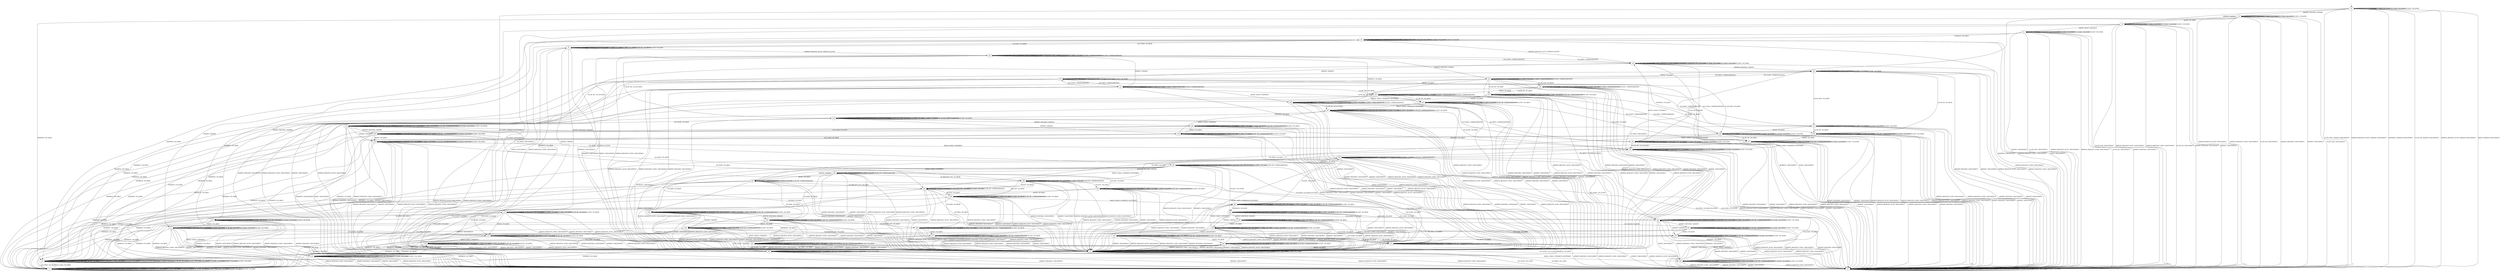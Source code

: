 digraph G {
label=""
s0
s1
s2
s3
s4
s5
s6
s7
s8
s9
s10
s11
s12
s13
s14
s15
s16
s17
s18
s19
s20
s21
s22
s23
s24
s25
s26
s27
s28
s29
s30
s31
s32
s33
s34
s35
s36
s37
s38
s39
s40
s41
s42
s43
s44
s45
s46
s47
s48
s49
s50
s51
s52
s53
s54
s55
s56
s57
s58
s59
s60
s61
s62
s63
s64
s65
s0 [label="s0"];
s0 -> s3[label="UA_PK_NOK / KEXINIT+DISCONNECT"]
s0 -> s3[label="KEX30 / KEXINIT+DISCONNECT"]
s0 -> s3[label="SERVICE_REQUEST_AUTH / KEXINIT+DISCONNECT"]
s0 -> s3[label="SERVICE_REQUEST_CONN / KEXINIT+DISCONNECT"]
s0 -> s3[label="NEWKEYS / KEXINIT+DISCONNECT"]
s0 -> s0[label="CH_REQUEST_PTY / CH_NONE"]
s0 -> s1[label="CH_OPEN / KEXINIT+DISCONNECT"]
s0 -> s0[label="CH_DATA / CH_NONE"]
s0 -> s3[label="UA_PK_OK / KEXINIT+DISCONNECT"]
s0 -> s2[label="KEXINIT_PROCEED / KEXINIT"]
s0 -> s0[label="CH_CLOSE / CH_NONE"]
s0 -> s4[label="KEXINIT / KEXINIT"]
s0 -> s0[label="CH_EOF / CH_NONE"]
s1 [label="s1"];
s1 -> s1[label="UA_PK_NOK / NO_CONN"]
s1 -> s1[label="KEX30 / NO_CONN"]
s1 -> s1[label="SERVICE_REQUEST_AUTH / NO_CONN"]
s1 -> s1[label="SERVICE_REQUEST_CONN / NO_CONN"]
s1 -> s1[label="NEWKEYS / NO_CONN"]
s1 -> s1[label="CH_REQUEST_PTY / NO_CONN"]
s1 -> s1[label="CH_OPEN / CH_MAX"]
s1 -> s1[label="CH_DATA / NO_CONN"]
s1 -> s1[label="UA_PK_OK / NO_CONN"]
s1 -> s1[label="KEXINIT_PROCEED / NO_CONN"]
s1 -> s3[label="CH_CLOSE / NO_CONN"]
s1 -> s1[label="KEXINIT / NO_CONN"]
s1 -> s1[label="CH_EOF / NO_CONN"]
s2 [label="s2"];
s2 -> s3[label="UA_PK_NOK / DISCONNECT"]
s2 -> s4[label="KEX30 / NO_RESP"]
s2 -> s3[label="SERVICE_REQUEST_AUTH / DISCONNECT"]
s2 -> s3[label="SERVICE_REQUEST_CONN / DISCONNECT"]
s2 -> s5[label="NEWKEYS / NO_RESP"]
s2 -> s2[label="CH_REQUEST_PTY / CH_NONE"]
s2 -> s1[label="CH_OPEN / DISCONNECT"]
s2 -> s2[label="CH_DATA / CH_NONE"]
s2 -> s3[label="UA_PK_OK / DISCONNECT"]
s2 -> s3[label="KEXINIT_PROCEED / DISCONNECT"]
s2 -> s2[label="CH_CLOSE / CH_NONE"]
s2 -> s3[label="KEXINIT / DISCONNECT"]
s2 -> s2[label="CH_EOF / CH_NONE"]
s3 [label="s3"];
s3 -> s3[label="UA_PK_NOK / NO_CONN"]
s3 -> s3[label="KEX30 / NO_CONN"]
s3 -> s3[label="SERVICE_REQUEST_AUTH / NO_CONN"]
s3 -> s3[label="SERVICE_REQUEST_CONN / NO_CONN"]
s3 -> s3[label="NEWKEYS / NO_CONN"]
s3 -> s3[label="CH_REQUEST_PTY / CH_NONE"]
s3 -> s1[label="CH_OPEN / NO_CONN"]
s3 -> s3[label="CH_DATA / CH_NONE"]
s3 -> s3[label="UA_PK_OK / NO_CONN"]
s3 -> s3[label="KEXINIT_PROCEED / NO_CONN"]
s3 -> s3[label="CH_CLOSE / CH_NONE"]
s3 -> s3[label="KEXINIT / NO_CONN"]
s3 -> s3[label="CH_EOF / CH_NONE"]
s4 [label="s4"];
s4 -> s3[label="UA_PK_NOK / DISCONNECT"]
s4 -> s6[label="KEX30 / KEX31+NEWKEYS"]
s4 -> s3[label="SERVICE_REQUEST_AUTH / DISCONNECT"]
s4 -> s3[label="SERVICE_REQUEST_CONN / DISCONNECT"]
s4 -> s5[label="NEWKEYS / NO_RESP"]
s4 -> s4[label="CH_REQUEST_PTY / CH_NONE"]
s4 -> s1[label="CH_OPEN / DISCONNECT"]
s4 -> s4[label="CH_DATA / CH_NONE"]
s4 -> s3[label="UA_PK_OK / DISCONNECT"]
s4 -> s3[label="KEXINIT_PROCEED / DISCONNECT"]
s4 -> s4[label="CH_CLOSE / CH_NONE"]
s4 -> s3[label="KEXINIT / DISCONNECT"]
s4 -> s4[label="CH_EOF / CH_NONE"]
s5 [label="s5"];
s5 -> s5[label="UA_PK_NOK / NO_RESP"]
s5 -> s5[label="KEX30 / NO_RESP"]
s5 -> s5[label="SERVICE_REQUEST_AUTH / NO_RESP"]
s5 -> s5[label="SERVICE_REQUEST_CONN / NO_RESP"]
s5 -> s5[label="NEWKEYS / NO_RESP"]
s5 -> s5[label="CH_REQUEST_PTY / CH_NONE"]
s5 -> s7[label="CH_OPEN / NO_RESP"]
s5 -> s5[label="CH_DATA / CH_NONE"]
s5 -> s5[label="UA_PK_OK / NO_RESP"]
s5 -> s5[label="KEXINIT_PROCEED / NO_RESP"]
s5 -> s5[label="CH_CLOSE / CH_NONE"]
s5 -> s5[label="KEXINIT / NO_RESP"]
s5 -> s5[label="CH_EOF / CH_NONE"]
s6 [label="s6"];
s6 -> s3[label="UA_PK_NOK / DISCONNECT"]
s6 -> s6[label="KEX30 / NO_RESP"]
s6 -> s3[label="SERVICE_REQUEST_AUTH / DISCONNECT"]
s6 -> s3[label="SERVICE_REQUEST_CONN / DISCONNECT"]
s6 -> s8[label="NEWKEYS / NO_RESP"]
s6 -> s6[label="CH_REQUEST_PTY / CH_NONE"]
s6 -> s1[label="CH_OPEN / DISCONNECT"]
s6 -> s6[label="CH_DATA / CH_NONE"]
s6 -> s3[label="UA_PK_OK / DISCONNECT"]
s6 -> s3[label="KEXINIT_PROCEED / DISCONNECT"]
s6 -> s6[label="CH_CLOSE / CH_NONE"]
s6 -> s3[label="KEXINIT / DISCONNECT"]
s6 -> s6[label="CH_EOF / CH_NONE"]
s7 [label="s7"];
s7 -> s7[label="UA_PK_NOK / NO_RESP"]
s7 -> s7[label="KEX30 / NO_RESP"]
s7 -> s7[label="SERVICE_REQUEST_AUTH / NO_RESP"]
s7 -> s7[label="SERVICE_REQUEST_CONN / NO_RESP"]
s7 -> s7[label="NEWKEYS / NO_RESP"]
s7 -> s7[label="CH_REQUEST_PTY / NO_RESP"]
s7 -> s7[label="CH_OPEN / CH_MAX"]
s7 -> s7[label="CH_DATA / NO_RESP"]
s7 -> s7[label="UA_PK_OK / NO_RESP"]
s7 -> s7[label="KEXINIT_PROCEED / NO_RESP"]
s7 -> s5[label="CH_CLOSE / NO_RESP"]
s7 -> s7[label="KEXINIT / NO_RESP"]
s7 -> s7[label="CH_EOF / NO_RESP"]
s8 [label="s8"];
s8 -> s8[label="UA_PK_NOK / NO_RESP"]
s8 -> s3[label="KEX30 / DISCONNECT"]
s8 -> s12[label="SERVICE_REQUEST_AUTH / SERVICE_ACCEPT"]
s8 -> s3[label="SERVICE_REQUEST_CONN / DISCONNECT"]
s8 -> s3[label="NEWKEYS / DISCONNECT"]
s8 -> s8[label="CH_REQUEST_PTY / CH_NONE"]
s8 -> s9[label="CH_OPEN / NO_RESP"]
s8 -> s8[label="CH_DATA / CH_NONE"]
s8 -> s8[label="UA_PK_OK / NO_RESP"]
s8 -> s10[label="KEXINIT_PROCEED / KEXINIT"]
s8 -> s8[label="CH_CLOSE / CH_NONE"]
s8 -> s11[label="KEXINIT / KEXINIT"]
s8 -> s8[label="CH_EOF / CH_NONE"]
s9 [label="s9"];
s9 -> s9[label="UA_PK_NOK / NO_RESP"]
s9 -> s1[label="KEX30 / DISCONNECT"]
s9 -> s15[label="SERVICE_REQUEST_AUTH / SERVICE_ACCEPT"]
s9 -> s1[label="SERVICE_REQUEST_CONN / DISCONNECT"]
s9 -> s1[label="NEWKEYS / DISCONNECT"]
s9 -> s9[label="CH_REQUEST_PTY / NO_RESP"]
s9 -> s9[label="CH_OPEN / CH_MAX"]
s9 -> s9[label="CH_DATA / NO_RESP"]
s9 -> s9[label="UA_PK_OK / NO_RESP"]
s9 -> s13[label="KEXINIT_PROCEED / KEXINIT"]
s9 -> s8[label="CH_CLOSE / NO_RESP"]
s9 -> s14[label="KEXINIT / KEXINIT"]
s9 -> s9[label="CH_EOF / NO_RESP"]
s10 [label="s10"];
s10 -> s10[label="UA_PK_NOK / NO_RESP"]
s10 -> s11[label="KEX30 / NO_RESP"]
s10 -> s3[label="SERVICE_REQUEST_AUTH / DISCONNECT"]
s10 -> s3[label="SERVICE_REQUEST_CONN / DISCONNECT"]
s10 -> s5[label="NEWKEYS / NO_RESP"]
s10 -> s10[label="CH_REQUEST_PTY / CH_NONE"]
s10 -> s13[label="CH_OPEN / NO_RESP"]
s10 -> s10[label="CH_DATA / CH_NONE"]
s10 -> s10[label="UA_PK_OK / NO_RESP"]
s10 -> s3[label="KEXINIT_PROCEED / DISCONNECT"]
s10 -> s10[label="CH_CLOSE / CH_NONE"]
s10 -> s3[label="KEXINIT / DISCONNECT"]
s10 -> s10[label="CH_EOF / CH_NONE"]
s11 [label="s11"];
s11 -> s11[label="UA_PK_NOK / NO_RESP"]
s11 -> s16[label="KEX30 / KEX31+NEWKEYS"]
s11 -> s3[label="SERVICE_REQUEST_AUTH / DISCONNECT"]
s11 -> s3[label="SERVICE_REQUEST_CONN / DISCONNECT"]
s11 -> s5[label="NEWKEYS / NO_RESP"]
s11 -> s11[label="CH_REQUEST_PTY / CH_NONE"]
s11 -> s14[label="CH_OPEN / NO_RESP"]
s11 -> s11[label="CH_DATA / CH_NONE"]
s11 -> s11[label="UA_PK_OK / NO_RESP"]
s11 -> s3[label="KEXINIT_PROCEED / DISCONNECT"]
s11 -> s11[label="CH_CLOSE / CH_NONE"]
s11 -> s3[label="KEXINIT / DISCONNECT"]
s11 -> s11[label="CH_EOF / CH_NONE"]
s12 [label="s12"];
s12 -> s12[label="UA_PK_NOK / UA_FAILURE"]
s12 -> s3[label="KEX30 / DISCONNECT"]
s12 -> s12[label="SERVICE_REQUEST_AUTH / SERVICE_ACCEPT"]
s12 -> s3[label="SERVICE_REQUEST_CONN / DISCONNECT"]
s12 -> s3[label="NEWKEYS / DISCONNECT"]
s12 -> s12[label="CH_REQUEST_PTY / CH_NONE"]
s12 -> s15[label="CH_OPEN / UNIMPLEMENTED"]
s12 -> s12[label="CH_DATA / CH_NONE"]
s12 -> s17[label="UA_PK_OK / UA_SUCCESS"]
s12 -> s18[label="KEXINIT_PROCEED / KEXINIT"]
s12 -> s12[label="CH_CLOSE / CH_NONE"]
s12 -> s19[label="KEXINIT / KEXINIT"]
s12 -> s12[label="CH_EOF / CH_NONE"]
s13 [label="s13"];
s13 -> s13[label="UA_PK_NOK / NO_RESP"]
s13 -> s14[label="KEX30 / NO_RESP"]
s13 -> s1[label="SERVICE_REQUEST_AUTH / DISCONNECT"]
s13 -> s1[label="SERVICE_REQUEST_CONN / DISCONNECT"]
s13 -> s7[label="NEWKEYS / NO_RESP"]
s13 -> s13[label="CH_REQUEST_PTY / NO_RESP"]
s13 -> s13[label="CH_OPEN / CH_MAX"]
s13 -> s13[label="CH_DATA / NO_RESP"]
s13 -> s13[label="UA_PK_OK / NO_RESP"]
s13 -> s1[label="KEXINIT_PROCEED / DISCONNECT"]
s13 -> s10[label="CH_CLOSE / NO_RESP"]
s13 -> s1[label="KEXINIT / DISCONNECT"]
s13 -> s13[label="CH_EOF / NO_RESP"]
s14 [label="s14"];
s14 -> s14[label="UA_PK_NOK / NO_RESP"]
s14 -> s20[label="KEX30 / KEX31+NEWKEYS"]
s14 -> s1[label="SERVICE_REQUEST_AUTH / DISCONNECT"]
s14 -> s1[label="SERVICE_REQUEST_CONN / DISCONNECT"]
s14 -> s7[label="NEWKEYS / NO_RESP"]
s14 -> s14[label="CH_REQUEST_PTY / NO_RESP"]
s14 -> s14[label="CH_OPEN / CH_MAX"]
s14 -> s14[label="CH_DATA / NO_RESP"]
s14 -> s14[label="UA_PK_OK / NO_RESP"]
s14 -> s1[label="KEXINIT_PROCEED / DISCONNECT"]
s14 -> s11[label="CH_CLOSE / NO_RESP"]
s14 -> s1[label="KEXINIT / DISCONNECT"]
s14 -> s14[label="CH_EOF / NO_RESP"]
s15 [label="s15"];
s15 -> s15[label="UA_PK_NOK / UA_FAILURE"]
s15 -> s1[label="KEX30 / DISCONNECT"]
s15 -> s15[label="SERVICE_REQUEST_AUTH / SERVICE_ACCEPT"]
s15 -> s1[label="SERVICE_REQUEST_CONN / DISCONNECT"]
s15 -> s1[label="NEWKEYS / DISCONNECT"]
s15 -> s15[label="CH_REQUEST_PTY / UNIMPLEMENTED"]
s15 -> s15[label="CH_OPEN / CH_MAX"]
s15 -> s15[label="CH_DATA / UNIMPLEMENTED"]
s15 -> s22[label="UA_PK_OK / UA_SUCCESS"]
s15 -> s23[label="KEXINIT_PROCEED / KEXINIT"]
s15 -> s12[label="CH_CLOSE / UNIMPLEMENTED"]
s15 -> s21[label="KEXINIT / KEXINIT"]
s15 -> s15[label="CH_EOF / UNIMPLEMENTED"]
s16 [label="s16"];
s16 -> s16[label="UA_PK_NOK / NO_RESP"]
s16 -> s16[label="KEX30 / NO_RESP"]
s16 -> s3[label="SERVICE_REQUEST_AUTH / DISCONNECT"]
s16 -> s3[label="SERVICE_REQUEST_CONN / DISCONNECT"]
s16 -> s8[label="NEWKEYS / NO_RESP"]
s16 -> s16[label="CH_REQUEST_PTY / CH_NONE"]
s16 -> s20[label="CH_OPEN / NO_RESP"]
s16 -> s16[label="CH_DATA / CH_NONE"]
s16 -> s16[label="UA_PK_OK / NO_RESP"]
s16 -> s3[label="KEXINIT_PROCEED / DISCONNECT"]
s16 -> s16[label="CH_CLOSE / CH_NONE"]
s16 -> s3[label="KEXINIT / DISCONNECT"]
s16 -> s16[label="CH_EOF / CH_NONE"]
s17 [label="s17"];
s17 -> s17[label="UA_PK_NOK / UNIMPLEMENTED"]
s17 -> s3[label="KEX30 / DISCONNECT"]
s17 -> s17[label="SERVICE_REQUEST_AUTH / SERVICE_ACCEPT"]
s17 -> s3[label="SERVICE_REQUEST_CONN / DISCONNECT"]
s17 -> s3[label="NEWKEYS / DISCONNECT"]
s17 -> s17[label="CH_REQUEST_PTY / CH_NONE"]
s17 -> s25[label="CH_OPEN / CH_OPEN_SUCCESS"]
s17 -> s17[label="CH_DATA / CH_NONE"]
s17 -> s17[label="UA_PK_OK / UNIMPLEMENTED"]
s17 -> s26[label="KEXINIT_PROCEED / KEXINIT"]
s17 -> s17[label="CH_CLOSE / CH_NONE"]
s17 -> s24[label="KEXINIT / KEXINIT"]
s17 -> s17[label="CH_EOF / CH_NONE"]
s18 [label="s18"];
s18 -> s27[label="UA_PK_NOK / NO_RESP"]
s18 -> s19[label="KEX30 / NO_RESP"]
s18 -> s3[label="SERVICE_REQUEST_AUTH / DISCONNECT"]
s18 -> s3[label="SERVICE_REQUEST_CONN / DISCONNECT"]
s18 -> s5[label="NEWKEYS / NO_RESP"]
s18 -> s18[label="CH_REQUEST_PTY / CH_NONE"]
s18 -> s23[label="CH_OPEN / UNIMPLEMENTED"]
s18 -> s18[label="CH_DATA / CH_NONE"]
s18 -> s28[label="UA_PK_OK / NO_RESP"]
s18 -> s3[label="KEXINIT_PROCEED / DISCONNECT"]
s18 -> s18[label="CH_CLOSE / CH_NONE"]
s18 -> s3[label="KEXINIT / DISCONNECT"]
s18 -> s18[label="CH_EOF / CH_NONE"]
s19 [label="s19"];
s19 -> s29[label="UA_PK_NOK / NO_RESP"]
s19 -> s30[label="KEX30 / KEX31+NEWKEYS"]
s19 -> s3[label="SERVICE_REQUEST_AUTH / DISCONNECT"]
s19 -> s3[label="SERVICE_REQUEST_CONN / DISCONNECT"]
s19 -> s5[label="NEWKEYS / NO_RESP"]
s19 -> s19[label="CH_REQUEST_PTY / CH_NONE"]
s19 -> s21[label="CH_OPEN / UNIMPLEMENTED"]
s19 -> s19[label="CH_DATA / CH_NONE"]
s19 -> s31[label="UA_PK_OK / NO_RESP"]
s19 -> s3[label="KEXINIT_PROCEED / DISCONNECT"]
s19 -> s19[label="CH_CLOSE / CH_NONE"]
s19 -> s3[label="KEXINIT / DISCONNECT"]
s19 -> s19[label="CH_EOF / CH_NONE"]
s20 [label="s20"];
s20 -> s20[label="UA_PK_NOK / NO_RESP"]
s20 -> s20[label="KEX30 / NO_RESP"]
s20 -> s1[label="SERVICE_REQUEST_AUTH / DISCONNECT"]
s20 -> s1[label="SERVICE_REQUEST_CONN / DISCONNECT"]
s20 -> s9[label="NEWKEYS / NO_RESP"]
s20 -> s20[label="CH_REQUEST_PTY / NO_RESP"]
s20 -> s20[label="CH_OPEN / CH_MAX"]
s20 -> s20[label="CH_DATA / NO_RESP"]
s20 -> s20[label="UA_PK_OK / NO_RESP"]
s20 -> s1[label="KEXINIT_PROCEED / DISCONNECT"]
s20 -> s16[label="CH_CLOSE / NO_RESP"]
s20 -> s1[label="KEXINIT / DISCONNECT"]
s20 -> s20[label="CH_EOF / NO_RESP"]
s21 [label="s21"];
s21 -> s33[label="UA_PK_NOK / NO_RESP"]
s21 -> s34[label="KEX30 / KEX31+NEWKEYS"]
s21 -> s1[label="SERVICE_REQUEST_AUTH / DISCONNECT"]
s21 -> s1[label="SERVICE_REQUEST_CONN / DISCONNECT"]
s21 -> s7[label="NEWKEYS / NO_RESP"]
s21 -> s21[label="CH_REQUEST_PTY / UNIMPLEMENTED"]
s21 -> s21[label="CH_OPEN / CH_MAX"]
s21 -> s21[label="CH_DATA / UNIMPLEMENTED"]
s21 -> s32[label="UA_PK_OK / NO_RESP"]
s21 -> s1[label="KEXINIT_PROCEED / DISCONNECT"]
s21 -> s19[label="CH_CLOSE / UNIMPLEMENTED"]
s21 -> s1[label="KEXINIT / DISCONNECT"]
s21 -> s21[label="CH_EOF / UNIMPLEMENTED"]
s22 [label="s22"];
s22 -> s22[label="UA_PK_NOK / UNIMPLEMENTED"]
s22 -> s1[label="KEX30 / DISCONNECT"]
s22 -> s22[label="SERVICE_REQUEST_AUTH / SERVICE_ACCEPT"]
s22 -> s1[label="SERVICE_REQUEST_CONN / DISCONNECT"]
s22 -> s1[label="NEWKEYS / DISCONNECT"]
s22 -> s22[label="CH_REQUEST_PTY / NO_RESP"]
s22 -> s22[label="CH_OPEN / CH_MAX"]
s22 -> s22[label="CH_DATA / NO_RESP"]
s22 -> s22[label="UA_PK_OK / UNIMPLEMENTED"]
s22 -> s36[label="KEXINIT_PROCEED / KEXINIT"]
s22 -> s17[label="CH_CLOSE / NO_RESP"]
s22 -> s35[label="KEXINIT / KEXINIT"]
s22 -> s22[label="CH_EOF / NO_RESP"]
s23 [label="s23"];
s23 -> s38[label="UA_PK_NOK / NO_RESP"]
s23 -> s21[label="KEX30 / NO_RESP"]
s23 -> s1[label="SERVICE_REQUEST_AUTH / DISCONNECT"]
s23 -> s1[label="SERVICE_REQUEST_CONN / DISCONNECT"]
s23 -> s7[label="NEWKEYS / NO_RESP"]
s23 -> s23[label="CH_REQUEST_PTY / UNIMPLEMENTED"]
s23 -> s23[label="CH_OPEN / CH_MAX"]
s23 -> s23[label="CH_DATA / UNIMPLEMENTED"]
s23 -> s37[label="UA_PK_OK / NO_RESP"]
s23 -> s1[label="KEXINIT_PROCEED / DISCONNECT"]
s23 -> s18[label="CH_CLOSE / UNIMPLEMENTED"]
s23 -> s1[label="KEXINIT / DISCONNECT"]
s23 -> s23[label="CH_EOF / UNIMPLEMENTED"]
s24 [label="s24"];
s24 -> s24[label="UA_PK_NOK / UNIMPLEMENTED"]
s24 -> s39[label="KEX30 / KEX31+NEWKEYS"]
s24 -> s3[label="SERVICE_REQUEST_AUTH / DISCONNECT"]
s24 -> s3[label="SERVICE_REQUEST_CONN / DISCONNECT"]
s24 -> s5[label="NEWKEYS / NO_RESP"]
s24 -> s24[label="CH_REQUEST_PTY / CH_NONE"]
s24 -> s40[label="CH_OPEN / NO_RESP"]
s24 -> s24[label="CH_DATA / CH_NONE"]
s24 -> s24[label="UA_PK_OK / UNIMPLEMENTED"]
s24 -> s3[label="KEXINIT_PROCEED / DISCONNECT"]
s24 -> s24[label="CH_CLOSE / CH_NONE"]
s24 -> s3[label="KEXINIT / DISCONNECT"]
s24 -> s24[label="CH_EOF / CH_NONE"]
s25 [label="s25"];
s25 -> s25[label="UA_PK_NOK / UNIMPLEMENTED"]
s25 -> s1[label="KEX30 / DISCONNECT"]
s25 -> s25[label="SERVICE_REQUEST_AUTH / SERVICE_ACCEPT"]
s25 -> s1[label="SERVICE_REQUEST_CONN / DISCONNECT"]
s25 -> s1[label="NEWKEYS / DISCONNECT"]
s25 -> s25[label="CH_REQUEST_PTY / CH_SUCCESS"]
s25 -> s25[label="CH_OPEN / CH_MAX"]
s25 -> s41[label="CH_DATA / NO_RESP"]
s25 -> s25[label="UA_PK_OK / UNIMPLEMENTED"]
s25 -> s43[label="KEXINIT_PROCEED / KEXINIT"]
s25 -> s42[label="CH_CLOSE / CH_CLOSE"]
s25 -> s45[label="KEXINIT / KEXINIT"]
s25 -> s44[label="CH_EOF / CH_CLOSE"]
s26 [label="s26"];
s26 -> s26[label="UA_PK_NOK / UNIMPLEMENTED"]
s26 -> s24[label="KEX30 / NO_RESP"]
s26 -> s3[label="SERVICE_REQUEST_AUTH / DISCONNECT"]
s26 -> s3[label="SERVICE_REQUEST_CONN / DISCONNECT"]
s26 -> s5[label="NEWKEYS / NO_RESP"]
s26 -> s26[label="CH_REQUEST_PTY / CH_NONE"]
s26 -> s46[label="CH_OPEN / NO_RESP"]
s26 -> s26[label="CH_DATA / CH_NONE"]
s26 -> s26[label="UA_PK_OK / UNIMPLEMENTED"]
s26 -> s3[label="KEXINIT_PROCEED / DISCONNECT"]
s26 -> s26[label="CH_CLOSE / CH_NONE"]
s26 -> s3[label="KEXINIT / DISCONNECT"]
s26 -> s26[label="CH_EOF / CH_NONE"]
s27 [label="s27"];
s27 -> s27[label="UA_PK_NOK / NO_RESP"]
s27 -> s29[label="KEX30 / NO_RESP"]
s27 -> s3[label="SERVICE_REQUEST_AUTH / DISCONNECT"]
s27 -> s3[label="SERVICE_REQUEST_CONN / DISCONNECT"]
s27 -> s5[label="NEWKEYS / NO_RESP"]
s27 -> s27[label="CH_REQUEST_PTY / CH_NONE"]
s27 -> s38[label="CH_OPEN / UNIMPLEMENTED"]
s27 -> s27[label="CH_DATA / CH_NONE"]
s27 -> s28[label="UA_PK_OK / NO_RESP"]
s27 -> s3[label="KEXINIT_PROCEED / DISCONNECT"]
s27 -> s27[label="CH_CLOSE / CH_NONE"]
s27 -> s3[label="KEXINIT / DISCONNECT"]
s27 -> s27[label="CH_EOF / CH_NONE"]
s28 [label="s28"];
s28 -> s28[label="UA_PK_NOK / UNIMPLEMENTED"]
s28 -> s31[label="KEX30 / NO_RESP"]
s28 -> s3[label="SERVICE_REQUEST_AUTH / DISCONNECT"]
s28 -> s3[label="SERVICE_REQUEST_CONN / DISCONNECT"]
s28 -> s5[label="NEWKEYS / NO_RESP"]
s28 -> s28[label="CH_REQUEST_PTY / CH_NONE"]
s28 -> s46[label="CH_OPEN / NO_RESP"]
s28 -> s28[label="CH_DATA / CH_NONE"]
s28 -> s28[label="UA_PK_OK / UNIMPLEMENTED"]
s28 -> s3[label="KEXINIT_PROCEED / DISCONNECT"]
s28 -> s28[label="CH_CLOSE / CH_NONE"]
s28 -> s3[label="KEXINIT / DISCONNECT"]
s28 -> s28[label="CH_EOF / CH_NONE"]
s29 [label="s29"];
s29 -> s29[label="UA_PK_NOK / NO_RESP"]
s29 -> s30[label="KEX30 / KEX31+NEWKEYS+BUFFERED"]
s29 -> s3[label="SERVICE_REQUEST_AUTH / DISCONNECT"]
s29 -> s3[label="SERVICE_REQUEST_CONN / DISCONNECT"]
s29 -> s5[label="NEWKEYS / NO_RESP"]
s29 -> s29[label="CH_REQUEST_PTY / CH_NONE"]
s29 -> s33[label="CH_OPEN / UNIMPLEMENTED"]
s29 -> s29[label="CH_DATA / CH_NONE"]
s29 -> s31[label="UA_PK_OK / NO_RESP"]
s29 -> s3[label="KEXINIT_PROCEED / DISCONNECT"]
s29 -> s29[label="CH_CLOSE / CH_NONE"]
s29 -> s3[label="KEXINIT / DISCONNECT"]
s29 -> s29[label="CH_EOF / CH_NONE"]
s30 [label="s30"];
s30 -> s30[label="UA_PK_NOK / UA_FAILURE"]
s30 -> s30[label="KEX30 / NO_RESP"]
s30 -> s3[label="SERVICE_REQUEST_AUTH / DISCONNECT"]
s30 -> s3[label="SERVICE_REQUEST_CONN / DISCONNECT"]
s30 -> s12[label="NEWKEYS / NO_RESP"]
s30 -> s30[label="CH_REQUEST_PTY / CH_NONE"]
s30 -> s34[label="CH_OPEN / UNIMPLEMENTED"]
s30 -> s30[label="CH_DATA / CH_NONE"]
s30 -> s39[label="UA_PK_OK / UA_SUCCESS"]
s30 -> s3[label="KEXINIT_PROCEED / DISCONNECT"]
s30 -> s30[label="CH_CLOSE / CH_NONE"]
s30 -> s3[label="KEXINIT / DISCONNECT"]
s30 -> s30[label="CH_EOF / CH_NONE"]
s31 [label="s31"];
s31 -> s31[label="UA_PK_NOK / UNIMPLEMENTED"]
s31 -> s39[label="KEX30 / KEX31+NEWKEYS+BUFFERED"]
s31 -> s3[label="SERVICE_REQUEST_AUTH / DISCONNECT"]
s31 -> s3[label="SERVICE_REQUEST_CONN / DISCONNECT"]
s31 -> s5[label="NEWKEYS / NO_RESP"]
s31 -> s31[label="CH_REQUEST_PTY / CH_NONE"]
s31 -> s40[label="CH_OPEN / NO_RESP"]
s31 -> s31[label="CH_DATA / CH_NONE"]
s31 -> s31[label="UA_PK_OK / UNIMPLEMENTED"]
s31 -> s3[label="KEXINIT_PROCEED / DISCONNECT"]
s31 -> s31[label="CH_CLOSE / CH_NONE"]
s31 -> s3[label="KEXINIT / DISCONNECT"]
s31 -> s31[label="CH_EOF / CH_NONE"]
s32 [label="s32"];
s32 -> s32[label="UA_PK_NOK / UNIMPLEMENTED"]
s32 -> s47[label="KEX30 / KEX31+NEWKEYS+BUFFERED"]
s32 -> s1[label="SERVICE_REQUEST_AUTH / DISCONNECT"]
s32 -> s1[label="SERVICE_REQUEST_CONN / DISCONNECT"]
s32 -> s7[label="NEWKEYS / NO_RESP"]
s32 -> s32[label="CH_REQUEST_PTY / NO_RESP"]
s32 -> s32[label="CH_OPEN / CH_MAX"]
s32 -> s32[label="CH_DATA / NO_RESP"]
s32 -> s32[label="UA_PK_OK / UNIMPLEMENTED"]
s32 -> s1[label="KEXINIT_PROCEED / DISCONNECT"]
s32 -> s31[label="CH_CLOSE / NO_RESP"]
s32 -> s1[label="KEXINIT / DISCONNECT"]
s32 -> s32[label="CH_EOF / NO_RESP"]
s33 [label="s33"];
s33 -> s33[label="UA_PK_NOK / NO_RESP"]
s33 -> s34[label="KEX30 / KEX31+NEWKEYS+BUFFERED"]
s33 -> s1[label="SERVICE_REQUEST_AUTH / DISCONNECT"]
s33 -> s1[label="SERVICE_REQUEST_CONN / DISCONNECT"]
s33 -> s7[label="NEWKEYS / NO_RESP"]
s33 -> s33[label="CH_REQUEST_PTY / UNIMPLEMENTED"]
s33 -> s33[label="CH_OPEN / CH_MAX"]
s33 -> s33[label="CH_DATA / UNIMPLEMENTED"]
s33 -> s32[label="UA_PK_OK / NO_RESP"]
s33 -> s1[label="KEXINIT_PROCEED / DISCONNECT"]
s33 -> s29[label="CH_CLOSE / UNIMPLEMENTED"]
s33 -> s1[label="KEXINIT / DISCONNECT"]
s33 -> s33[label="CH_EOF / UNIMPLEMENTED"]
s34 [label="s34"];
s34 -> s34[label="UA_PK_NOK / UA_FAILURE"]
s34 -> s34[label="KEX30 / NO_RESP"]
s34 -> s1[label="SERVICE_REQUEST_AUTH / DISCONNECT"]
s34 -> s1[label="SERVICE_REQUEST_CONN / DISCONNECT"]
s34 -> s15[label="NEWKEYS / NO_RESP"]
s34 -> s34[label="CH_REQUEST_PTY / UNIMPLEMENTED"]
s34 -> s34[label="CH_OPEN / CH_MAX"]
s34 -> s34[label="CH_DATA / UNIMPLEMENTED"]
s34 -> s47[label="UA_PK_OK / UA_SUCCESS"]
s34 -> s1[label="KEXINIT_PROCEED / DISCONNECT"]
s34 -> s30[label="CH_CLOSE / UNIMPLEMENTED"]
s34 -> s1[label="KEXINIT / DISCONNECT"]
s34 -> s34[label="CH_EOF / UNIMPLEMENTED"]
s35 [label="s35"];
s35 -> s35[label="UA_PK_NOK / UNIMPLEMENTED"]
s35 -> s47[label="KEX30 / KEX31+NEWKEYS"]
s35 -> s1[label="SERVICE_REQUEST_AUTH / DISCONNECT"]
s35 -> s1[label="SERVICE_REQUEST_CONN / DISCONNECT"]
s35 -> s7[label="NEWKEYS / NO_RESP"]
s35 -> s35[label="CH_REQUEST_PTY / NO_RESP"]
s35 -> s35[label="CH_OPEN / CH_MAX"]
s35 -> s35[label="CH_DATA / NO_RESP"]
s35 -> s35[label="UA_PK_OK / UNIMPLEMENTED"]
s35 -> s1[label="KEXINIT_PROCEED / DISCONNECT"]
s35 -> s24[label="CH_CLOSE / NO_RESP"]
s35 -> s1[label="KEXINIT / DISCONNECT"]
s35 -> s35[label="CH_EOF / NO_RESP"]
s36 [label="s36"];
s36 -> s36[label="UA_PK_NOK / UNIMPLEMENTED"]
s36 -> s35[label="KEX30 / NO_RESP"]
s36 -> s1[label="SERVICE_REQUEST_AUTH / DISCONNECT"]
s36 -> s1[label="SERVICE_REQUEST_CONN / DISCONNECT"]
s36 -> s7[label="NEWKEYS / NO_RESP"]
s36 -> s36[label="CH_REQUEST_PTY / NO_RESP"]
s36 -> s36[label="CH_OPEN / CH_MAX"]
s36 -> s36[label="CH_DATA / NO_RESP"]
s36 -> s36[label="UA_PK_OK / UNIMPLEMENTED"]
s36 -> s1[label="KEXINIT_PROCEED / DISCONNECT"]
s36 -> s26[label="CH_CLOSE / NO_RESP"]
s36 -> s1[label="KEXINIT / DISCONNECT"]
s36 -> s36[label="CH_EOF / NO_RESP"]
s37 [label="s37"];
s37 -> s37[label="UA_PK_NOK / UNIMPLEMENTED"]
s37 -> s32[label="KEX30 / NO_RESP"]
s37 -> s1[label="SERVICE_REQUEST_AUTH / DISCONNECT"]
s37 -> s1[label="SERVICE_REQUEST_CONN / DISCONNECT"]
s37 -> s7[label="NEWKEYS / NO_RESP"]
s37 -> s37[label="CH_REQUEST_PTY / NO_RESP"]
s37 -> s37[label="CH_OPEN / CH_MAX"]
s37 -> s37[label="CH_DATA / NO_RESP"]
s37 -> s37[label="UA_PK_OK / UNIMPLEMENTED"]
s37 -> s1[label="KEXINIT_PROCEED / DISCONNECT"]
s37 -> s28[label="CH_CLOSE / NO_RESP"]
s37 -> s1[label="KEXINIT / DISCONNECT"]
s37 -> s37[label="CH_EOF / NO_RESP"]
s38 [label="s38"];
s38 -> s38[label="UA_PK_NOK / NO_RESP"]
s38 -> s33[label="KEX30 / NO_RESP"]
s38 -> s1[label="SERVICE_REQUEST_AUTH / DISCONNECT"]
s38 -> s1[label="SERVICE_REQUEST_CONN / DISCONNECT"]
s38 -> s7[label="NEWKEYS / NO_RESP"]
s38 -> s38[label="CH_REQUEST_PTY / UNIMPLEMENTED"]
s38 -> s38[label="CH_OPEN / CH_MAX"]
s38 -> s38[label="CH_DATA / UNIMPLEMENTED"]
s38 -> s37[label="UA_PK_OK / NO_RESP"]
s38 -> s1[label="KEXINIT_PROCEED / DISCONNECT"]
s38 -> s27[label="CH_CLOSE / UNIMPLEMENTED"]
s38 -> s1[label="KEXINIT / DISCONNECT"]
s38 -> s38[label="CH_EOF / UNIMPLEMENTED"]
s39 [label="s39"];
s39 -> s39[label="UA_PK_NOK / UNIMPLEMENTED"]
s39 -> s39[label="KEX30 / NO_RESP"]
s39 -> s3[label="SERVICE_REQUEST_AUTH / DISCONNECT"]
s39 -> s3[label="SERVICE_REQUEST_CONN / DISCONNECT"]
s39 -> s17[label="NEWKEYS / NO_RESP"]
s39 -> s39[label="CH_REQUEST_PTY / CH_NONE"]
s39 -> s48[label="CH_OPEN / CH_OPEN_SUCCESS"]
s39 -> s39[label="CH_DATA / CH_NONE"]
s39 -> s39[label="UA_PK_OK / UNIMPLEMENTED"]
s39 -> s3[label="KEXINIT_PROCEED / DISCONNECT"]
s39 -> s39[label="CH_CLOSE / CH_NONE"]
s39 -> s3[label="KEXINIT / DISCONNECT"]
s39 -> s39[label="CH_EOF / CH_NONE"]
s40 [label="s40"];
s40 -> s40[label="UA_PK_NOK / UNIMPLEMENTED"]
s40 -> s48[label="KEX30 / KEX31+NEWKEYS+BUFFERED"]
s40 -> s1[label="SERVICE_REQUEST_AUTH / DISCONNECT"]
s40 -> s1[label="SERVICE_REQUEST_CONN / DISCONNECT"]
s40 -> s7[label="NEWKEYS / NO_RESP"]
s40 -> s40[label="CH_REQUEST_PTY / NO_RESP"]
s40 -> s40[label="CH_OPEN / CH_MAX"]
s40 -> s51[label="CH_DATA / NO_RESP"]
s40 -> s40[label="UA_PK_OK / UNIMPLEMENTED"]
s40 -> s1[label="KEXINIT_PROCEED / DISCONNECT"]
s40 -> s49[label="CH_CLOSE / NO_RESP"]
s40 -> s1[label="KEXINIT / DISCONNECT"]
s40 -> s50[label="CH_EOF / NO_RESP"]
s41 [label="s41"];
s41 -> s41[label="UA_PK_NOK / UNIMPLEMENTED"]
s41 -> s1[label="KEX30 / DISCONNECT"]
s41 -> s41[label="SERVICE_REQUEST_AUTH / SERVICE_ACCEPT"]
s41 -> s1[label="SERVICE_REQUEST_CONN / DISCONNECT"]
s41 -> s1[label="NEWKEYS / DISCONNECT"]
s41 -> s41[label="CH_REQUEST_PTY / CH_SUCCESS"]
s41 -> s41[label="CH_OPEN / CH_MAX"]
s41 -> s41[label="CH_DATA / NO_RESP"]
s41 -> s41[label="UA_PK_OK / UNIMPLEMENTED"]
s41 -> s52[label="KEXINIT_PROCEED / KEXINIT"]
s41 -> s42[label="CH_CLOSE / CH_CLOSE"]
s41 -> s53[label="KEXINIT / KEXINIT"]
s41 -> s41[label="CH_EOF / NO_RESP"]
s42 [label="s42"];
s42 -> s42[label="UA_PK_NOK / UNIMPLEMENTED"]
s42 -> s3[label="KEX30 / DISCONNECT"]
s42 -> s42[label="SERVICE_REQUEST_AUTH / SERVICE_ACCEPT"]
s42 -> s3[label="SERVICE_REQUEST_CONN / DISCONNECT"]
s42 -> s3[label="NEWKEYS / DISCONNECT"]
s42 -> s42[label="CH_REQUEST_PTY / CH_NONE"]
s42 -> s25[label="CH_OPEN / CH_OPEN_SUCCESS"]
s42 -> s42[label="CH_DATA / CH_NONE"]
s42 -> s42[label="UA_PK_OK / UNIMPLEMENTED"]
s42 -> s54[label="KEXINIT_PROCEED / KEXINIT"]
s42 -> s42[label="CH_CLOSE / CH_NONE"]
s42 -> s55[label="KEXINIT / KEXINIT"]
s42 -> s42[label="CH_EOF / CH_NONE"]
s43 [label="s43"];
s43 -> s43[label="UA_PK_NOK / UNIMPLEMENTED"]
s43 -> s45[label="KEX30 / NO_RESP"]
s43 -> s1[label="SERVICE_REQUEST_AUTH / DISCONNECT"]
s43 -> s1[label="SERVICE_REQUEST_CONN / DISCONNECT"]
s43 -> s7[label="NEWKEYS / NO_RESP"]
s43 -> s46[label="CH_REQUEST_PTY / NO_RESP"]
s43 -> s43[label="CH_OPEN / CH_MAX"]
s43 -> s52[label="CH_DATA / NO_RESP"]
s43 -> s43[label="UA_PK_OK / UNIMPLEMENTED"]
s43 -> s1[label="KEXINIT_PROCEED / DISCONNECT"]
s43 -> s57[label="CH_CLOSE / NO_RESP"]
s43 -> s1[label="KEXINIT / DISCONNECT"]
s43 -> s56[label="CH_EOF / NO_RESP"]
s44 [label="s44"];
s44 -> s44[label="UA_PK_NOK / UNIMPLEMENTED"]
s44 -> s1[label="KEX30 / DISCONNECT"]
s44 -> s44[label="SERVICE_REQUEST_AUTH / SERVICE_ACCEPT"]
s44 -> s1[label="SERVICE_REQUEST_CONN / DISCONNECT"]
s44 -> s1[label="NEWKEYS / DISCONNECT"]
s44 -> s44[label="CH_REQUEST_PTY / NO_RESP"]
s44 -> s44[label="CH_OPEN / CH_MAX"]
s44 -> s44[label="CH_DATA / NO_RESP"]
s44 -> s44[label="UA_PK_OK / UNIMPLEMENTED"]
s44 -> s59[label="KEXINIT_PROCEED / KEXINIT"]
s44 -> s42[label="CH_CLOSE / NO_RESP"]
s44 -> s58[label="KEXINIT / KEXINIT"]
s44 -> s44[label="CH_EOF / NO_RESP"]
s45 [label="s45"];
s45 -> s45[label="UA_PK_NOK / UNIMPLEMENTED"]
s45 -> s48[label="KEX30 / KEX31+NEWKEYS"]
s45 -> s1[label="SERVICE_REQUEST_AUTH / DISCONNECT"]
s45 -> s1[label="SERVICE_REQUEST_CONN / DISCONNECT"]
s45 -> s7[label="NEWKEYS / NO_RESP"]
s45 -> s40[label="CH_REQUEST_PTY / NO_RESP"]
s45 -> s45[label="CH_OPEN / CH_MAX"]
s45 -> s53[label="CH_DATA / NO_RESP"]
s45 -> s45[label="UA_PK_OK / UNIMPLEMENTED"]
s45 -> s1[label="KEXINIT_PROCEED / DISCONNECT"]
s45 -> s49[label="CH_CLOSE / NO_RESP"]
s45 -> s1[label="KEXINIT / DISCONNECT"]
s45 -> s50[label="CH_EOF / NO_RESP"]
s46 [label="s46"];
s46 -> s46[label="UA_PK_NOK / UNIMPLEMENTED"]
s46 -> s40[label="KEX30 / NO_RESP"]
s46 -> s1[label="SERVICE_REQUEST_AUTH / DISCONNECT"]
s46 -> s1[label="SERVICE_REQUEST_CONN / DISCONNECT"]
s46 -> s7[label="NEWKEYS / NO_RESP"]
s46 -> s46[label="CH_REQUEST_PTY / NO_RESP"]
s46 -> s46[label="CH_OPEN / CH_MAX"]
s46 -> s60[label="CH_DATA / NO_RESP"]
s46 -> s46[label="UA_PK_OK / UNIMPLEMENTED"]
s46 -> s1[label="KEXINIT_PROCEED / DISCONNECT"]
s46 -> s57[label="CH_CLOSE / NO_RESP"]
s46 -> s1[label="KEXINIT / DISCONNECT"]
s46 -> s56[label="CH_EOF / NO_RESP"]
s47 [label="s47"];
s47 -> s47[label="UA_PK_NOK / UNIMPLEMENTED"]
s47 -> s47[label="KEX30 / NO_RESP"]
s47 -> s1[label="SERVICE_REQUEST_AUTH / DISCONNECT"]
s47 -> s1[label="SERVICE_REQUEST_CONN / DISCONNECT"]
s47 -> s22[label="NEWKEYS / NO_RESP"]
s47 -> s47[label="CH_REQUEST_PTY / NO_RESP"]
s47 -> s47[label="CH_OPEN / CH_MAX"]
s47 -> s47[label="CH_DATA / NO_RESP"]
s47 -> s47[label="UA_PK_OK / UNIMPLEMENTED"]
s47 -> s1[label="KEXINIT_PROCEED / DISCONNECT"]
s47 -> s39[label="CH_CLOSE / NO_RESP"]
s47 -> s1[label="KEXINIT / DISCONNECT"]
s47 -> s47[label="CH_EOF / NO_RESP"]
s48 [label="s48"];
s48 -> s48[label="UA_PK_NOK / UNIMPLEMENTED"]
s48 -> s48[label="KEX30 / NO_RESP"]
s48 -> s1[label="SERVICE_REQUEST_AUTH / DISCONNECT"]
s48 -> s1[label="SERVICE_REQUEST_CONN / DISCONNECT"]
s48 -> s25[label="NEWKEYS / NO_RESP"]
s48 -> s48[label="CH_REQUEST_PTY / CH_SUCCESS"]
s48 -> s48[label="CH_OPEN / CH_MAX"]
s48 -> s61[label="CH_DATA / NO_RESP"]
s48 -> s48[label="UA_PK_OK / UNIMPLEMENTED"]
s48 -> s1[label="KEXINIT_PROCEED / DISCONNECT"]
s48 -> s63[label="CH_CLOSE / CH_CLOSE"]
s48 -> s1[label="KEXINIT / DISCONNECT"]
s48 -> s62[label="CH_EOF / CH_CLOSE"]
s49 [label="s49"];
s49 -> s49[label="UA_PK_NOK / UNIMPLEMENTED"]
s49 -> s63[label="KEX30 / KEX31+NEWKEYS+BUFFERED"]
s49 -> s3[label="SERVICE_REQUEST_AUTH / DISCONNECT"]
s49 -> s3[label="SERVICE_REQUEST_CONN / DISCONNECT"]
s49 -> s5[label="NEWKEYS / NO_RESP"]
s49 -> s49[label="CH_REQUEST_PTY / CH_NONE"]
s49 -> s64[label="CH_OPEN / NO_RESP"]
s49 -> s49[label="CH_DATA / CH_NONE"]
s49 -> s49[label="UA_PK_OK / UNIMPLEMENTED"]
s49 -> s3[label="KEXINIT_PROCEED / DISCONNECT"]
s49 -> s49[label="CH_CLOSE / CH_NONE"]
s49 -> s3[label="KEXINIT / DISCONNECT"]
s49 -> s49[label="CH_EOF / CH_NONE"]
s50 [label="s50"];
s50 -> s50[label="UA_PK_NOK / UNIMPLEMENTED"]
s50 -> s62[label="KEX30 / KEX31+NEWKEYS+BUFFERED"]
s50 -> s1[label="SERVICE_REQUEST_AUTH / DISCONNECT"]
s50 -> s1[label="SERVICE_REQUEST_CONN / DISCONNECT"]
s50 -> s7[label="NEWKEYS / NO_RESP"]
s50 -> s50[label="CH_REQUEST_PTY / NO_RESP"]
s50 -> s50[label="CH_OPEN / CH_MAX"]
s50 -> s50[label="CH_DATA / NO_RESP"]
s50 -> s50[label="UA_PK_OK / UNIMPLEMENTED"]
s50 -> s1[label="KEXINIT_PROCEED / DISCONNECT"]
s50 -> s49[label="CH_CLOSE / NO_RESP"]
s50 -> s1[label="KEXINIT / DISCONNECT"]
s50 -> s50[label="CH_EOF / NO_RESP"]
s51 [label="s51"];
s51 -> s51[label="UA_PK_NOK / UNIMPLEMENTED"]
s51 -> s61[label="KEX30 / KEX31+NEWKEYS+BUFFERED"]
s51 -> s1[label="SERVICE_REQUEST_AUTH / DISCONNECT"]
s51 -> s1[label="SERVICE_REQUEST_CONN / DISCONNECT"]
s51 -> s7[label="NEWKEYS / NO_RESP"]
s51 -> s51[label="CH_REQUEST_PTY / NO_RESP"]
s51 -> s51[label="CH_OPEN / CH_MAX"]
s51 -> s51[label="CH_DATA / NO_RESP"]
s51 -> s51[label="UA_PK_OK / UNIMPLEMENTED"]
s51 -> s1[label="KEXINIT_PROCEED / DISCONNECT"]
s51 -> s49[label="CH_CLOSE / NO_RESP"]
s51 -> s1[label="KEXINIT / DISCONNECT"]
s51 -> s51[label="CH_EOF / NO_RESP"]
s52 [label="s52"];
s52 -> s52[label="UA_PK_NOK / UNIMPLEMENTED"]
s52 -> s53[label="KEX30 / NO_RESP"]
s52 -> s1[label="SERVICE_REQUEST_AUTH / DISCONNECT"]
s52 -> s1[label="SERVICE_REQUEST_CONN / DISCONNECT"]
s52 -> s7[label="NEWKEYS / NO_RESP"]
s52 -> s60[label="CH_REQUEST_PTY / NO_RESP"]
s52 -> s52[label="CH_OPEN / CH_MAX"]
s52 -> s52[label="CH_DATA / NO_RESP"]
s52 -> s52[label="UA_PK_OK / UNIMPLEMENTED"]
s52 -> s1[label="KEXINIT_PROCEED / DISCONNECT"]
s52 -> s57[label="CH_CLOSE / NO_RESP"]
s52 -> s1[label="KEXINIT / DISCONNECT"]
s52 -> s52[label="CH_EOF / NO_RESP"]
s53 [label="s53"];
s53 -> s53[label="UA_PK_NOK / UNIMPLEMENTED"]
s53 -> s61[label="KEX30 / KEX31+NEWKEYS"]
s53 -> s1[label="SERVICE_REQUEST_AUTH / DISCONNECT"]
s53 -> s1[label="SERVICE_REQUEST_CONN / DISCONNECT"]
s53 -> s7[label="NEWKEYS / NO_RESP"]
s53 -> s51[label="CH_REQUEST_PTY / NO_RESP"]
s53 -> s53[label="CH_OPEN / CH_MAX"]
s53 -> s53[label="CH_DATA / NO_RESP"]
s53 -> s53[label="UA_PK_OK / UNIMPLEMENTED"]
s53 -> s1[label="KEXINIT_PROCEED / DISCONNECT"]
s53 -> s49[label="CH_CLOSE / NO_RESP"]
s53 -> s1[label="KEXINIT / DISCONNECT"]
s53 -> s53[label="CH_EOF / NO_RESP"]
s54 [label="s54"];
s54 -> s54[label="UA_PK_NOK / UNIMPLEMENTED"]
s54 -> s55[label="KEX30 / NO_RESP"]
s54 -> s3[label="SERVICE_REQUEST_AUTH / DISCONNECT"]
s54 -> s3[label="SERVICE_REQUEST_CONN / DISCONNECT"]
s54 -> s5[label="NEWKEYS / NO_RESP"]
s54 -> s54[label="CH_REQUEST_PTY / CH_NONE"]
s54 -> s65[label="CH_OPEN / NO_RESP"]
s54 -> s54[label="CH_DATA / CH_NONE"]
s54 -> s54[label="UA_PK_OK / UNIMPLEMENTED"]
s54 -> s3[label="KEXINIT_PROCEED / DISCONNECT"]
s54 -> s54[label="CH_CLOSE / CH_NONE"]
s54 -> s3[label="KEXINIT / DISCONNECT"]
s54 -> s54[label="CH_EOF / CH_NONE"]
s55 [label="s55"];
s55 -> s55[label="UA_PK_NOK / UNIMPLEMENTED"]
s55 -> s63[label="KEX30 / KEX31+NEWKEYS"]
s55 -> s3[label="SERVICE_REQUEST_AUTH / DISCONNECT"]
s55 -> s3[label="SERVICE_REQUEST_CONN / DISCONNECT"]
s55 -> s5[label="NEWKEYS / NO_RESP"]
s55 -> s55[label="CH_REQUEST_PTY / CH_NONE"]
s55 -> s64[label="CH_OPEN / NO_RESP"]
s55 -> s55[label="CH_DATA / CH_NONE"]
s55 -> s55[label="UA_PK_OK / UNIMPLEMENTED"]
s55 -> s3[label="KEXINIT_PROCEED / DISCONNECT"]
s55 -> s55[label="CH_CLOSE / CH_NONE"]
s55 -> s3[label="KEXINIT / DISCONNECT"]
s55 -> s55[label="CH_EOF / CH_NONE"]
s56 [label="s56"];
s56 -> s56[label="UA_PK_NOK / UNIMPLEMENTED"]
s56 -> s50[label="KEX30 / NO_RESP"]
s56 -> s1[label="SERVICE_REQUEST_AUTH / DISCONNECT"]
s56 -> s1[label="SERVICE_REQUEST_CONN / DISCONNECT"]
s56 -> s7[label="NEWKEYS / NO_RESP"]
s56 -> s56[label="CH_REQUEST_PTY / NO_RESP"]
s56 -> s56[label="CH_OPEN / CH_MAX"]
s56 -> s56[label="CH_DATA / NO_RESP"]
s56 -> s56[label="UA_PK_OK / UNIMPLEMENTED"]
s56 -> s1[label="KEXINIT_PROCEED / DISCONNECT"]
s56 -> s57[label="CH_CLOSE / NO_RESP"]
s56 -> s1[label="KEXINIT / DISCONNECT"]
s56 -> s56[label="CH_EOF / NO_RESP"]
s57 [label="s57"];
s57 -> s57[label="UA_PK_NOK / UNIMPLEMENTED"]
s57 -> s49[label="KEX30 / NO_RESP"]
s57 -> s3[label="SERVICE_REQUEST_AUTH / DISCONNECT"]
s57 -> s3[label="SERVICE_REQUEST_CONN / DISCONNECT"]
s57 -> s5[label="NEWKEYS / NO_RESP"]
s57 -> s57[label="CH_REQUEST_PTY / CH_NONE"]
s57 -> s65[label="CH_OPEN / NO_RESP"]
s57 -> s57[label="CH_DATA / CH_NONE"]
s57 -> s57[label="UA_PK_OK / UNIMPLEMENTED"]
s57 -> s3[label="KEXINIT_PROCEED / DISCONNECT"]
s57 -> s57[label="CH_CLOSE / CH_NONE"]
s57 -> s3[label="KEXINIT / DISCONNECT"]
s57 -> s57[label="CH_EOF / CH_NONE"]
s58 [label="s58"];
s58 -> s58[label="UA_PK_NOK / UNIMPLEMENTED"]
s58 -> s62[label="KEX30 / KEX31+NEWKEYS"]
s58 -> s1[label="SERVICE_REQUEST_AUTH / DISCONNECT"]
s58 -> s1[label="SERVICE_REQUEST_CONN / DISCONNECT"]
s58 -> s7[label="NEWKEYS / NO_RESP"]
s58 -> s58[label="CH_REQUEST_PTY / NO_RESP"]
s58 -> s58[label="CH_OPEN / CH_MAX"]
s58 -> s58[label="CH_DATA / NO_RESP"]
s58 -> s58[label="UA_PK_OK / UNIMPLEMENTED"]
s58 -> s1[label="KEXINIT_PROCEED / DISCONNECT"]
s58 -> s55[label="CH_CLOSE / NO_RESP"]
s58 -> s1[label="KEXINIT / DISCONNECT"]
s58 -> s58[label="CH_EOF / NO_RESP"]
s59 [label="s59"];
s59 -> s59[label="UA_PK_NOK / UNIMPLEMENTED"]
s59 -> s58[label="KEX30 / NO_RESP"]
s59 -> s1[label="SERVICE_REQUEST_AUTH / DISCONNECT"]
s59 -> s1[label="SERVICE_REQUEST_CONN / DISCONNECT"]
s59 -> s7[label="NEWKEYS / NO_RESP"]
s59 -> s59[label="CH_REQUEST_PTY / NO_RESP"]
s59 -> s59[label="CH_OPEN / CH_MAX"]
s59 -> s59[label="CH_DATA / NO_RESP"]
s59 -> s59[label="UA_PK_OK / UNIMPLEMENTED"]
s59 -> s1[label="KEXINIT_PROCEED / DISCONNECT"]
s59 -> s54[label="CH_CLOSE / NO_RESP"]
s59 -> s1[label="KEXINIT / DISCONNECT"]
s59 -> s59[label="CH_EOF / NO_RESP"]
s60 [label="s60"];
s60 -> s60[label="UA_PK_NOK / UNIMPLEMENTED"]
s60 -> s51[label="KEX30 / NO_RESP"]
s60 -> s1[label="SERVICE_REQUEST_AUTH / DISCONNECT"]
s60 -> s1[label="SERVICE_REQUEST_CONN / DISCONNECT"]
s60 -> s7[label="NEWKEYS / NO_RESP"]
s60 -> s60[label="CH_REQUEST_PTY / NO_RESP"]
s60 -> s60[label="CH_OPEN / CH_MAX"]
s60 -> s60[label="CH_DATA / NO_RESP"]
s60 -> s60[label="UA_PK_OK / UNIMPLEMENTED"]
s60 -> s1[label="KEXINIT_PROCEED / DISCONNECT"]
s60 -> s57[label="CH_CLOSE / NO_RESP"]
s60 -> s1[label="KEXINIT / DISCONNECT"]
s60 -> s60[label="CH_EOF / NO_RESP"]
s61 [label="s61"];
s61 -> s61[label="UA_PK_NOK / UNIMPLEMENTED"]
s61 -> s61[label="KEX30 / NO_RESP"]
s61 -> s1[label="SERVICE_REQUEST_AUTH / DISCONNECT"]
s61 -> s1[label="SERVICE_REQUEST_CONN / DISCONNECT"]
s61 -> s41[label="NEWKEYS / NO_RESP"]
s61 -> s61[label="CH_REQUEST_PTY / CH_SUCCESS"]
s61 -> s61[label="CH_OPEN / CH_MAX"]
s61 -> s61[label="CH_DATA / NO_RESP"]
s61 -> s61[label="UA_PK_OK / UNIMPLEMENTED"]
s61 -> s1[label="KEXINIT_PROCEED / DISCONNECT"]
s61 -> s63[label="CH_CLOSE / CH_CLOSE"]
s61 -> s1[label="KEXINIT / DISCONNECT"]
s61 -> s61[label="CH_EOF / NO_RESP"]
s62 [label="s62"];
s62 -> s62[label="UA_PK_NOK / UNIMPLEMENTED"]
s62 -> s62[label="KEX30 / NO_RESP"]
s62 -> s1[label="SERVICE_REQUEST_AUTH / DISCONNECT"]
s62 -> s1[label="SERVICE_REQUEST_CONN / DISCONNECT"]
s62 -> s44[label="NEWKEYS / NO_RESP"]
s62 -> s62[label="CH_REQUEST_PTY / NO_RESP"]
s62 -> s62[label="CH_OPEN / CH_MAX"]
s62 -> s62[label="CH_DATA / NO_RESP"]
s62 -> s62[label="UA_PK_OK / UNIMPLEMENTED"]
s62 -> s1[label="KEXINIT_PROCEED / DISCONNECT"]
s62 -> s63[label="CH_CLOSE / NO_RESP"]
s62 -> s1[label="KEXINIT / DISCONNECT"]
s62 -> s62[label="CH_EOF / NO_RESP"]
s63 [label="s63"];
s63 -> s63[label="UA_PK_NOK / UNIMPLEMENTED"]
s63 -> s63[label="KEX30 / NO_RESP"]
s63 -> s3[label="SERVICE_REQUEST_AUTH / DISCONNECT"]
s63 -> s3[label="SERVICE_REQUEST_CONN / DISCONNECT"]
s63 -> s42[label="NEWKEYS / NO_RESP"]
s63 -> s63[label="CH_REQUEST_PTY / CH_NONE"]
s63 -> s48[label="CH_OPEN / CH_OPEN_SUCCESS"]
s63 -> s63[label="CH_DATA / CH_NONE"]
s63 -> s63[label="UA_PK_OK / UNIMPLEMENTED"]
s63 -> s3[label="KEXINIT_PROCEED / DISCONNECT"]
s63 -> s63[label="CH_CLOSE / CH_NONE"]
s63 -> s3[label="KEXINIT / DISCONNECT"]
s63 -> s63[label="CH_EOF / CH_NONE"]
s64 [label="s64"];
s64 -> s64[label="UA_PK_NOK / UNIMPLEMENTED"]
s64 -> s48[label="KEX30 / KEX31+NEWKEYS+BUFFERED"]
s64 -> s1[label="SERVICE_REQUEST_AUTH / DISCONNECT"]
s64 -> s1[label="SERVICE_REQUEST_CONN / DISCONNECT"]
s64 -> s7[label="NEWKEYS / NO_RESP"]
s64 -> s64[label="CH_REQUEST_PTY / NO_RESP"]
s64 -> s64[label="CH_OPEN / CH_MAX"]
s64 -> s64[label="CH_DATA / NO_RESP"]
s64 -> s64[label="UA_PK_OK / UNIMPLEMENTED"]
s64 -> s1[label="KEXINIT_PROCEED / DISCONNECT"]
s64 -> s49[label="CH_CLOSE / NO_RESP"]
s64 -> s1[label="KEXINIT / DISCONNECT"]
s64 -> s64[label="CH_EOF / NO_RESP"]
s65 [label="s65"];
s65 -> s65[label="UA_PK_NOK / UNIMPLEMENTED"]
s65 -> s64[label="KEX30 / NO_RESP"]
s65 -> s1[label="SERVICE_REQUEST_AUTH / DISCONNECT"]
s65 -> s1[label="SERVICE_REQUEST_CONN / DISCONNECT"]
s65 -> s7[label="NEWKEYS / NO_RESP"]
s65 -> s65[label="CH_REQUEST_PTY / NO_RESP"]
s65 -> s65[label="CH_OPEN / CH_MAX"]
s65 -> s65[label="CH_DATA / NO_RESP"]
s65 -> s65[label="UA_PK_OK / UNIMPLEMENTED"]
s65 -> s1[label="KEXINIT_PROCEED / DISCONNECT"]
s65 -> s57[label="CH_CLOSE / NO_RESP"]
s65 -> s1[label="KEXINIT / DISCONNECT"]
s65 -> s65[label="CH_EOF / NO_RESP"]
__start0 [label="" shape="none"];
__start0 -> s0;
}
